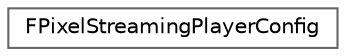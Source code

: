 digraph "Graphical Class Hierarchy"
{
 // INTERACTIVE_SVG=YES
 // LATEX_PDF_SIZE
  bgcolor="transparent";
  edge [fontname=Helvetica,fontsize=10,labelfontname=Helvetica,labelfontsize=10];
  node [fontname=Helvetica,fontsize=10,shape=box,height=0.2,width=0.4];
  rankdir="LR";
  Node0 [id="Node000000",label="FPixelStreamingPlayerConfig",height=0.2,width=0.4,color="grey40", fillcolor="white", style="filled",URL="$d2/d27/structFPixelStreamingPlayerConfig.html",tooltip=" "];
}
